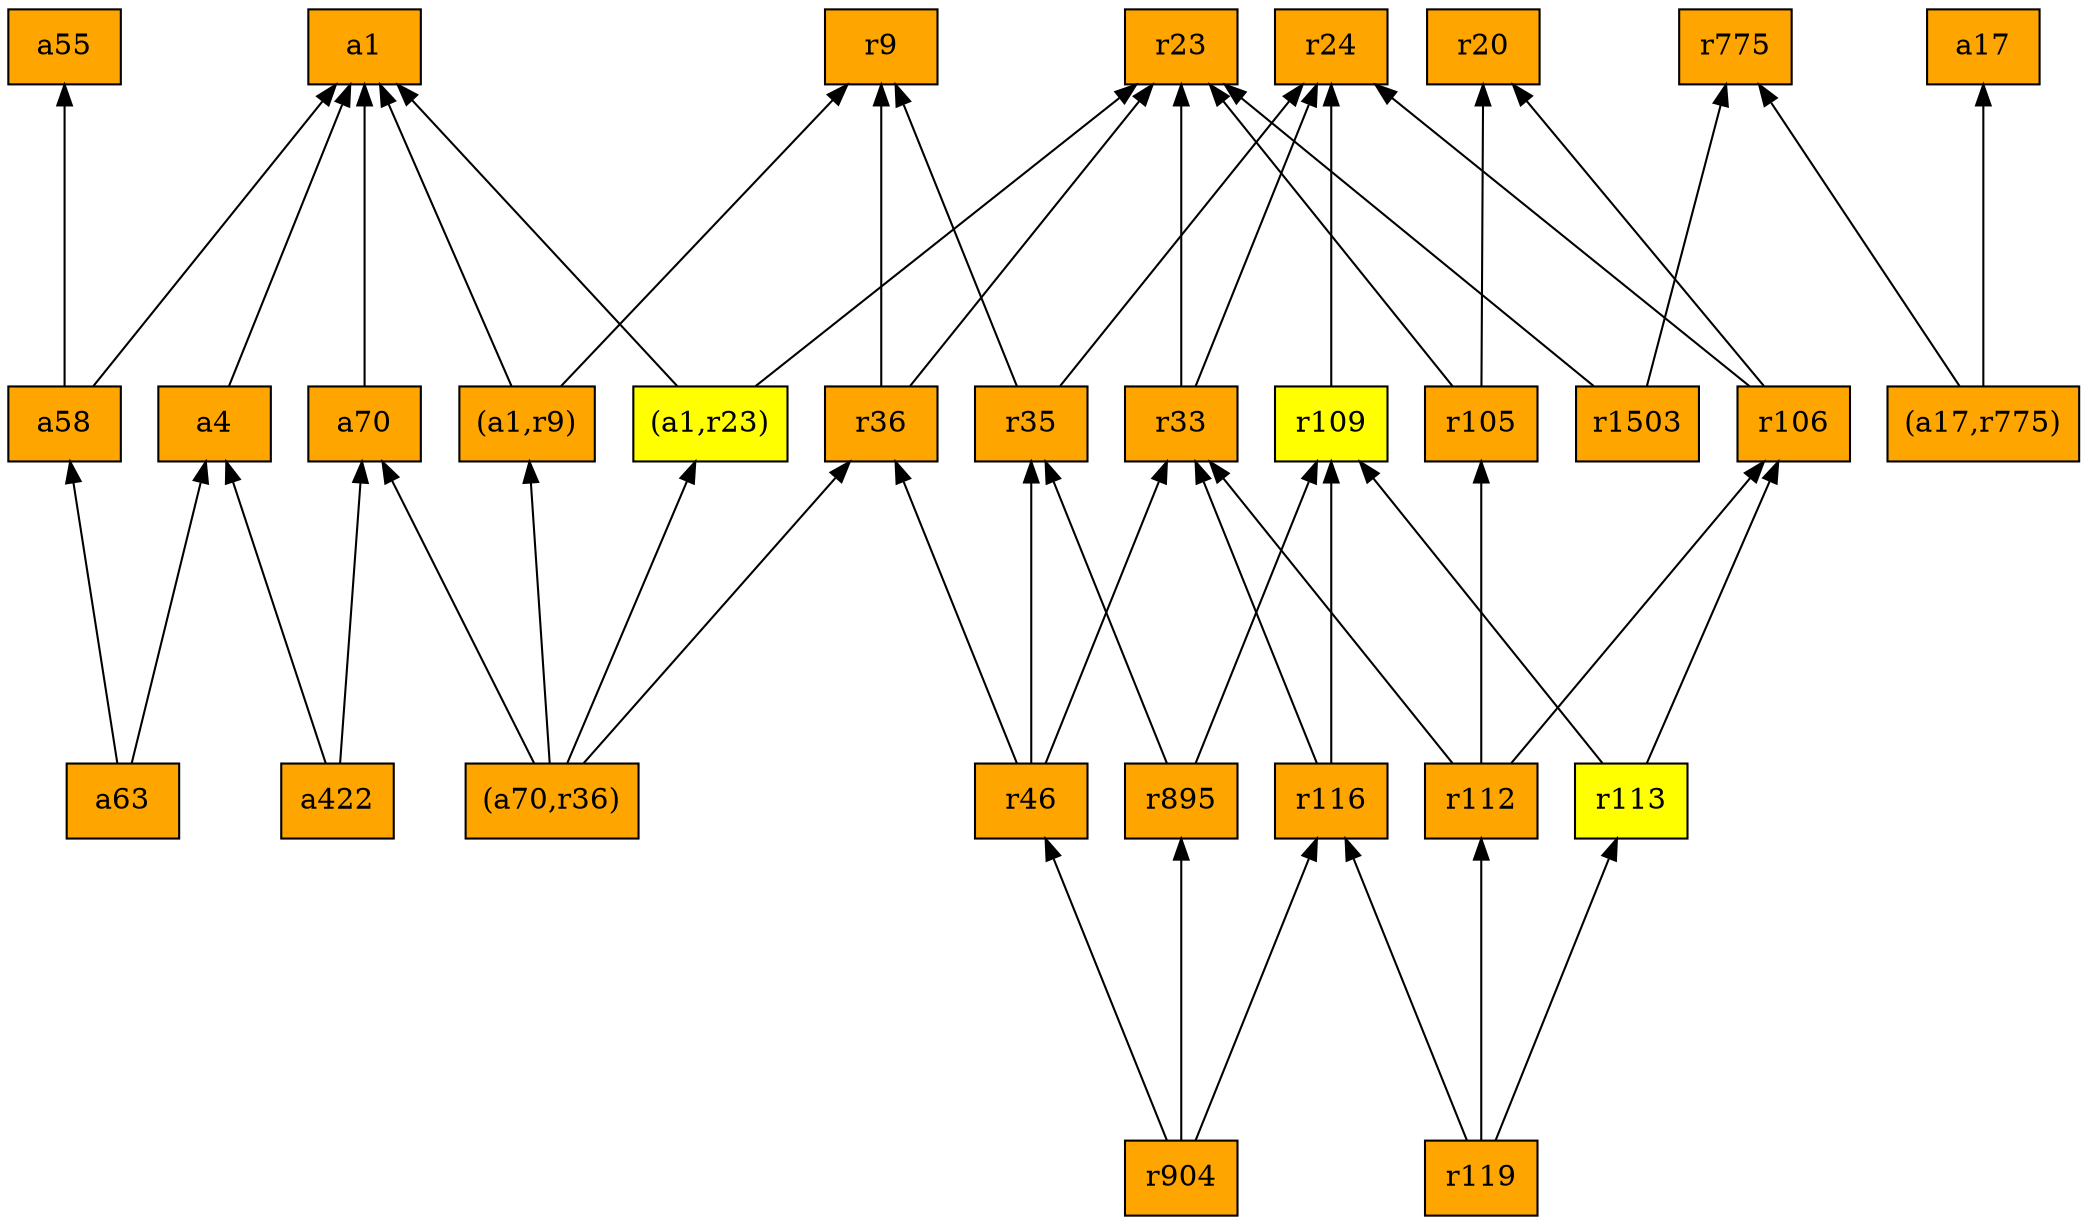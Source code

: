 digraph G {
rankdir=BT;ranksep="2.0";
"(a1,r9)" [shape=record,fillcolor=orange,style=filled,label="{(a1,r9)}"];
"r106" [shape=record,fillcolor=orange,style=filled,label="{r106}"];
"a58" [shape=record,fillcolor=orange,style=filled,label="{a58}"];
"a63" [shape=record,fillcolor=orange,style=filled,label="{a63}"];
"r105" [shape=record,fillcolor=orange,style=filled,label="{r105}"];
"a17" [shape=record,fillcolor=orange,style=filled,label="{a17}"];
"r113" [shape=record,fillcolor=yellow,style=filled,label="{r113}"];
"r119" [shape=record,fillcolor=orange,style=filled,label="{r119}"];
"(a17,r775)" [shape=record,fillcolor=orange,style=filled,label="{(a17,r775)}"];
"r9" [shape=record,fillcolor=orange,style=filled,label="{r9}"];
"r895" [shape=record,fillcolor=orange,style=filled,label="{r895}"];
"r116" [shape=record,fillcolor=orange,style=filled,label="{r116}"];
"(a70,r36)" [shape=record,fillcolor=orange,style=filled,label="{(a70,r36)}"];
"a1" [shape=record,fillcolor=orange,style=filled,label="{a1}"];
"(a1,r23)" [shape=record,fillcolor=yellow,style=filled,label="{(a1,r23)}"];
"r1503" [shape=record,fillcolor=orange,style=filled,label="{r1503}"];
"r775" [shape=record,fillcolor=orange,style=filled,label="{r775}"];
"r35" [shape=record,fillcolor=orange,style=filled,label="{r35}"];
"r24" [shape=record,fillcolor=orange,style=filled,label="{r24}"];
"a70" [shape=record,fillcolor=orange,style=filled,label="{a70}"];
"a4" [shape=record,fillcolor=orange,style=filled,label="{a4}"];
"a55" [shape=record,fillcolor=orange,style=filled,label="{a55}"];
"r33" [shape=record,fillcolor=orange,style=filled,label="{r33}"];
"r36" [shape=record,fillcolor=orange,style=filled,label="{r36}"];
"r23" [shape=record,fillcolor=orange,style=filled,label="{r23}"];
"r20" [shape=record,fillcolor=orange,style=filled,label="{r20}"];
"r904" [shape=record,fillcolor=orange,style=filled,label="{r904}"];
"r109" [shape=record,fillcolor=yellow,style=filled,label="{r109}"];
"r46" [shape=record,fillcolor=orange,style=filled,label="{r46}"];
"a422" [shape=record,fillcolor=orange,style=filled,label="{a422}"];
"r112" [shape=record,fillcolor=orange,style=filled,label="{r112}"];
"(a1,r9)" -> "r9"
"(a1,r9)" -> "a1"
"r106" -> "r20"
"r106" -> "r24"
"a58" -> "a1"
"a58" -> "a55"
"a63" -> "a58"
"a63" -> "a4"
"r105" -> "r20"
"r105" -> "r23"
"r113" -> "r106"
"r113" -> "r109"
"r119" -> "r116"
"r119" -> "r113"
"r119" -> "r112"
"(a17,r775)" -> "r775"
"(a17,r775)" -> "a17"
"r895" -> "r109"
"r895" -> "r35"
"r116" -> "r109"
"r116" -> "r33"
"(a70,r36)" -> "(a1,r9)"
"(a70,r36)" -> "r36"
"(a70,r36)" -> "a70"
"(a70,r36)" -> "(a1,r23)"
"(a1,r23)" -> "a1"
"(a1,r23)" -> "r23"
"r1503" -> "r775"
"r1503" -> "r23"
"r35" -> "r9"
"r35" -> "r24"
"a70" -> "a1"
"a4" -> "a1"
"r33" -> "r24"
"r33" -> "r23"
"r36" -> "r9"
"r36" -> "r23"
"r904" -> "r116"
"r904" -> "r46"
"r904" -> "r895"
"r109" -> "r24"
"r46" -> "r35"
"r46" -> "r33"
"r46" -> "r36"
"a422" -> "a4"
"a422" -> "a70"
"r112" -> "r106"
"r112" -> "r105"
"r112" -> "r33"
}